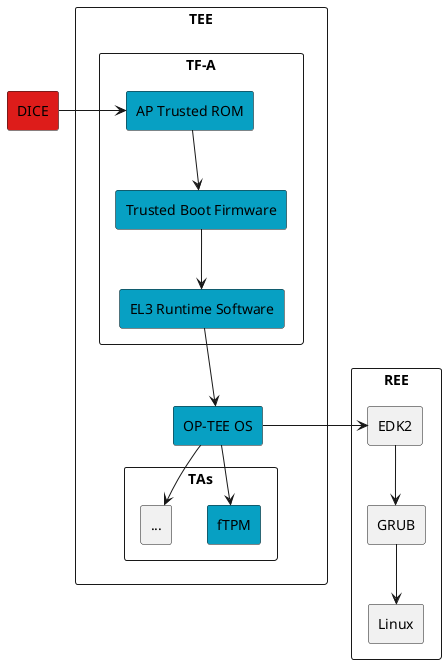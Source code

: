 @startuml boot chain
skinparam BackgroundColor transparent
skinparam componentStyle rectangle

[DICE] #DD1C1A
component TEE {
    component TF-A {
        [AP Trusted ROM] #07A0C3
        [Trusted Boot Firmware] #07A0C3
        [EL3 Runtime Software] #07A0C3
    }

    [OP-TEE OS] #07A0C3
    component TAs {
        [fTPM] #07A0C3
        [...]
    }
}

component REE {
    [EDK2]
    [GRUB]
    [Linux]
}

[DICE] -right-> [AP Trusted ROM]
[AP Trusted ROM] -down-> [Trusted Boot Firmware]
[Trusted Boot Firmware] -down-> [EL3 Runtime Software]
[EL3 Runtime Software] -down-> [OP-TEE OS]
[OP-TEE OS] -down-> [fTPM]
[OP-TEE OS] -down-> [...]

[OP-TEE OS] -right-> [EDK2]
[EDK2] -down-> [GRUB]
[GRUB] -down-> [Linux]

@enduml
